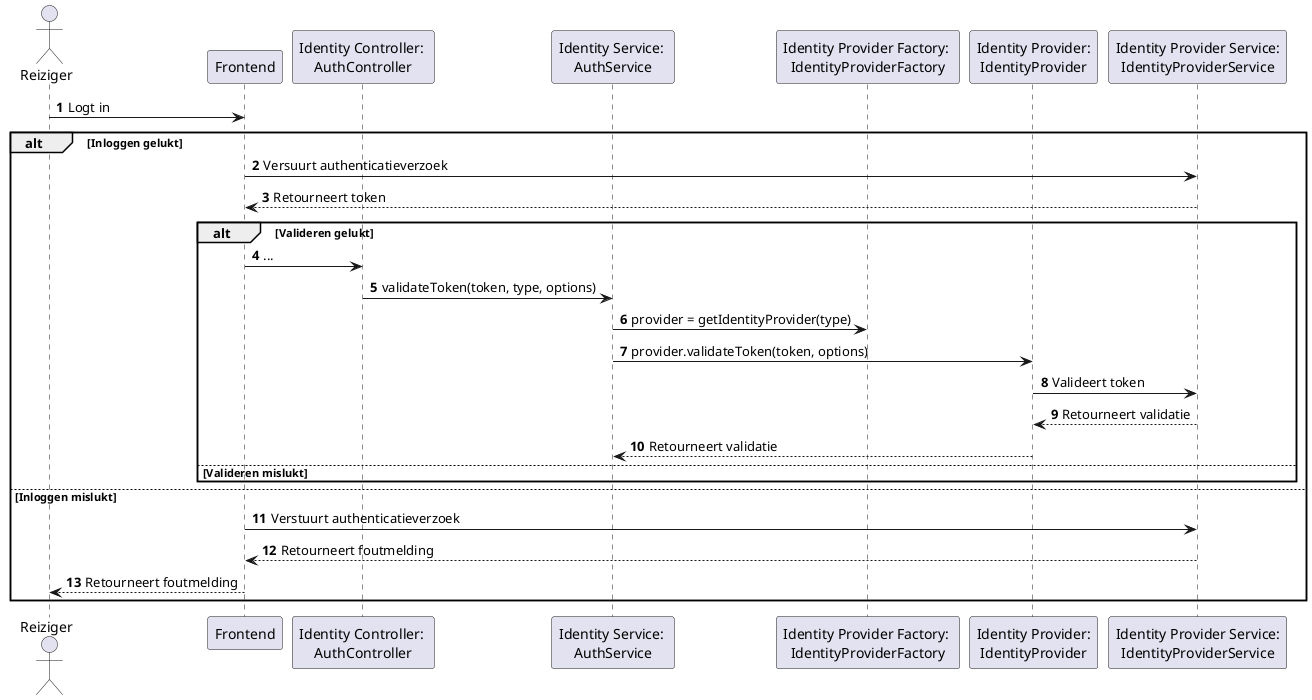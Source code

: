 @startuml

autonumber

actor Reiziger

participant "Frontend" as frontend
participant "Identity Controller: \nAuthController" as identityController
participant "Identity Service: \nAuthService" as identityService
participant "Identity Provider Factory: \nIdentityProviderFactory" as identityProviderFactory
participant "Identity Provider:\nIdentityProvider" as identityProvider
participant "Identity Provider Service:\nIdentityProviderService" as identityProviderService

'participant "Identity Repository: \nAuthRepository" as identityRepository
'database "Database" as database



Reiziger -> frontend: Logt in

alt Inloggen gelukt

frontend -> identityProviderService: Versuurt authenticatieverzoek
identityProviderService --> frontend: Retourneert token

alt Valideren gelukt

frontend -> identityController: ...
identityController -> identityService: validateToken(token, type, options)
identityService -> identityProviderFactory: provider = getIdentityProvider(type)
identityService -> identityProvider: provider.validateToken(token, options)
identityProvider -> identityProviderService: Valideert token
identityProviderService --> identityProvider: Retourneert validatie
identityProvider --> identityService: Retourneert validatie
else Valideren mislukt

end

else Inloggen mislukt

frontend -> identityProviderService: Verstuurt authenticatieverzoek
identityProviderService --> frontend: Retourneert foutmelding
frontend --> Reiziger: Retourneert foutmelding

end

'alt Inloggen gelukt
'
'frontend -> identityProviderService: Verstuurt authenticatieverzoek
'identityProviderService --> frontend: Retourneert token
'
'alt valideren gelukt
'
'frontend -> identityController: Stuurt token voor validatie
'identityController -> identityService: Valideert token
'
'identityService -> identityProviderService: Valideert token
'identityProviderService --> identityService: Retourneert validatie
'
'identityService -> identityRepository: Slaat profiel op
'identityRepository -> database: Slaat profiel op
'database --> identityRepository: Stuurt profiel gegevens op
'identityRepository --> identityService: Retourneert profielgegevens
'
'identityService --> identityController: Retourneert profielgegevens
'identityController --> frontend: Retourneert profielgegevens
'frontend --> Reiziger: Retourneert profielgegevens
'
'else valideren mislukt
'
'frontend -> identityController: Stuurt token voor validatie
'identityController -> identityService: Valideert token
'
'identityService -> identityProviderService: Valideert token
'identityProviderService --> identityService: Retourneert foutmelding
'identityService --> identityController : Retourneert foutmelding
'identityController --> frontend : Retourneert foutmelding
'
'end
'
'else Inloggen mislukt
'
'frontend -> identityProviderService: Verstuurt authenticatieverzoek
'identityProviderService --> frontend: Retourneert foutmelding
'frontend --> Reiziger: Retourneert foutmelding
'
'end

@enduml